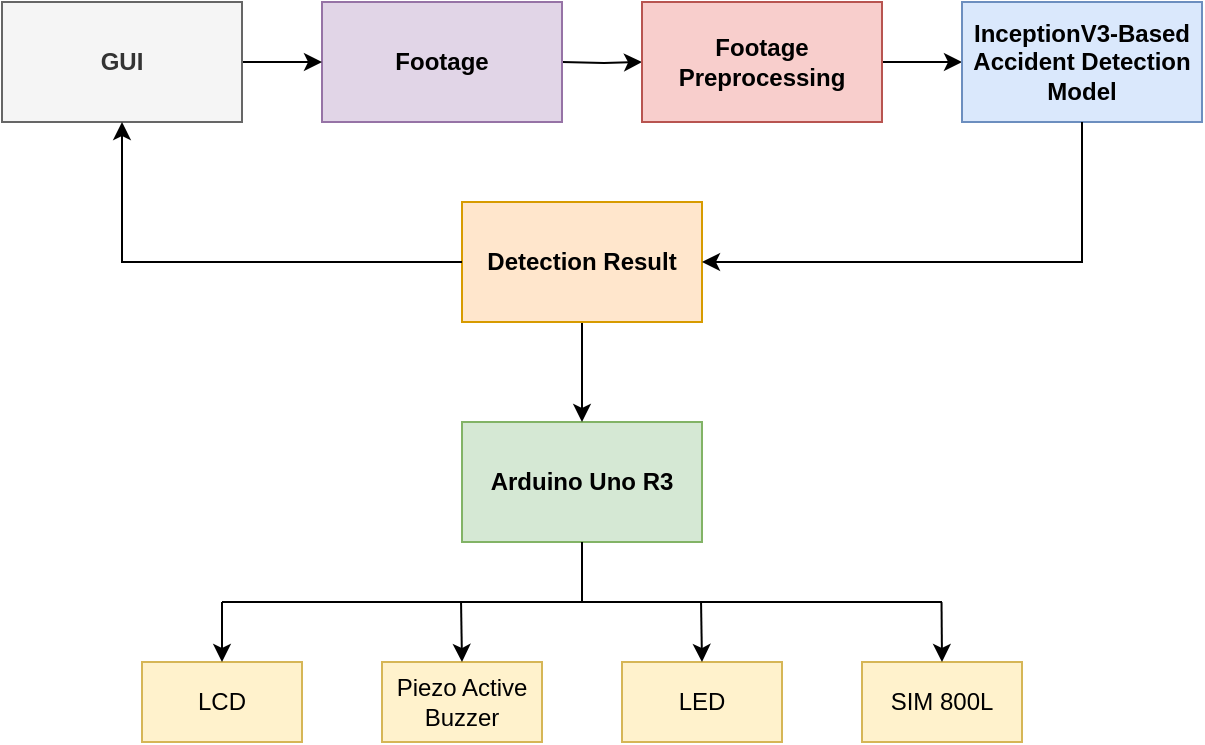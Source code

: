 <mxfile version="13.7.9" type="device" pages="4"><diagram id="K4Rs2fwvFe7my93OSjQM" name="Page-1"><mxGraphModel dx="1024" dy="584" grid="1" gridSize="10" guides="1" tooltips="1" connect="1" arrows="1" fold="1" page="1" pageScale="1" pageWidth="1700" pageHeight="1100" math="0" shadow="0"><root><mxCell id="0"/><mxCell id="1" parent="0"/><mxCell id="RygRAB6SyXhBL-p9TVsS-6" value="" style="edgeStyle=orthogonalEdgeStyle;rounded=0;orthogonalLoop=1;jettySize=auto;html=1;" parent="1" target="RygRAB6SyXhBL-p9TVsS-2" edge="1"><mxGeometry relative="1" as="geometry"><mxPoint x="280" y="190" as="sourcePoint"/></mxGeometry></mxCell><mxCell id="RygRAB6SyXhBL-p9TVsS-24" value="" style="edgeStyle=orthogonalEdgeStyle;rounded=0;orthogonalLoop=1;jettySize=auto;html=1;" parent="1" source="RygRAB6SyXhBL-p9TVsS-2" target="RygRAB6SyXhBL-p9TVsS-3" edge="1"><mxGeometry relative="1" as="geometry"/></mxCell><mxCell id="RygRAB6SyXhBL-p9TVsS-2" value="Footage Preprocessing" style="rounded=0;whiteSpace=wrap;html=1;fillColor=#f8cecc;strokeColor=#b85450;fontStyle=1" parent="1" vertex="1"><mxGeometry x="320" y="160" width="120" height="60" as="geometry"/></mxCell><mxCell id="RygRAB6SyXhBL-p9TVsS-3" value="InceptionV3-Based Accident Detection Model" style="rounded=0;whiteSpace=wrap;html=1;fillColor=#dae8fc;strokeColor=#6c8ebf;fontStyle=1" parent="1" vertex="1"><mxGeometry x="480" y="160" width="120" height="60" as="geometry"/></mxCell><mxCell id="RygRAB6SyXhBL-p9TVsS-7" value="&lt;b&gt;Arduino Uno R3&lt;/b&gt;" style="rounded=0;whiteSpace=wrap;html=1;fillColor=#d5e8d4;strokeColor=#82b366;" parent="1" vertex="1"><mxGeometry x="230" y="370" width="120" height="60" as="geometry"/></mxCell><mxCell id="RygRAB6SyXhBL-p9TVsS-9" value="LCD" style="rounded=0;whiteSpace=wrap;html=1;fillColor=#fff2cc;strokeColor=#d6b656;fontStyle=0" parent="1" vertex="1"><mxGeometry x="70" y="490" width="80" height="40" as="geometry"/></mxCell><mxCell id="RygRAB6SyXhBL-p9TVsS-10" value="Piezo Active Buzzer" style="rounded=0;whiteSpace=wrap;html=1;fillColor=#fff2cc;strokeColor=#d6b656;fontStyle=0" parent="1" vertex="1"><mxGeometry x="190" y="490" width="80" height="40" as="geometry"/></mxCell><mxCell id="RygRAB6SyXhBL-p9TVsS-11" value="LED" style="rounded=0;whiteSpace=wrap;html=1;fillColor=#fff2cc;strokeColor=#d6b656;fontStyle=0" parent="1" vertex="1"><mxGeometry x="310" y="490" width="80" height="40" as="geometry"/></mxCell><mxCell id="ImfXRUUp7JfQH5J0pMae-1" value="SIM 800L" style="rounded=0;whiteSpace=wrap;html=1;fillColor=#fff2cc;strokeColor=#d6b656;fontStyle=0" parent="1" vertex="1"><mxGeometry x="430" y="490" width="80" height="40" as="geometry"/></mxCell><mxCell id="VPQnBS9NkVvm37IwlZNx-1" value="Footage" style="rounded=0;whiteSpace=wrap;html=1;fillColor=#e1d5e7;strokeColor=#9673a6;fontStyle=1" parent="1" vertex="1"><mxGeometry x="160" y="160" width="120" height="60" as="geometry"/></mxCell><mxCell id="VPQnBS9NkVvm37IwlZNx-3" value="" style="edgeStyle=orthogonalEdgeStyle;rounded=0;orthogonalLoop=1;jettySize=auto;html=1;" parent="1" source="VPQnBS9NkVvm37IwlZNx-2" target="VPQnBS9NkVvm37IwlZNx-1" edge="1"><mxGeometry relative="1" as="geometry"/></mxCell><mxCell id="VPQnBS9NkVvm37IwlZNx-2" value="GUI" style="rounded=0;whiteSpace=wrap;html=1;fillColor=#f5f5f5;strokeColor=#666666;fontColor=#333333;fontStyle=1" parent="1" vertex="1"><mxGeometry y="160" width="120" height="60" as="geometry"/></mxCell><mxCell id="VPQnBS9NkVvm37IwlZNx-9" value="" style="edgeStyle=orthogonalEdgeStyle;rounded=0;orthogonalLoop=1;jettySize=auto;html=1;" parent="1" source="VPQnBS9NkVvm37IwlZNx-5" target="RygRAB6SyXhBL-p9TVsS-7" edge="1"><mxGeometry relative="1" as="geometry"/></mxCell><mxCell id="VPQnBS9NkVvm37IwlZNx-5" value="Detection Result" style="rounded=0;whiteSpace=wrap;html=1;fillColor=#ffe6cc;strokeColor=#d79b00;fontStyle=1" parent="1" vertex="1"><mxGeometry x="230" y="260" width="120" height="60" as="geometry"/></mxCell><mxCell id="VPQnBS9NkVvm37IwlZNx-7" value="" style="endArrow=classic;html=1;entryX=1;entryY=0.5;entryDx=0;entryDy=0;exitX=0.5;exitY=1;exitDx=0;exitDy=0;rounded=0;" parent="1" source="RygRAB6SyXhBL-p9TVsS-3" target="VPQnBS9NkVvm37IwlZNx-5" edge="1"><mxGeometry width="50" height="50" relative="1" as="geometry"><mxPoint x="430" y="180" as="sourcePoint"/><mxPoint x="480" y="130" as="targetPoint"/><Array as="points"><mxPoint x="540" y="290"/></Array></mxGeometry></mxCell><mxCell id="VPQnBS9NkVvm37IwlZNx-8" value="" style="endArrow=classic;html=1;entryX=0.5;entryY=1;entryDx=0;entryDy=0;exitX=0;exitY=0.5;exitDx=0;exitDy=0;rounded=0;" parent="1" source="VPQnBS9NkVvm37IwlZNx-5" target="VPQnBS9NkVvm37IwlZNx-2" edge="1"><mxGeometry width="50" height="50" relative="1" as="geometry"><mxPoint x="60" y="330" as="sourcePoint"/><mxPoint x="110" y="280" as="targetPoint"/><Array as="points"><mxPoint x="60" y="290"/></Array></mxGeometry></mxCell><mxCell id="VPQnBS9NkVvm37IwlZNx-10" value="" style="endArrow=none;html=1;" parent="1" edge="1"><mxGeometry width="50" height="50" relative="1" as="geometry"><mxPoint x="110" y="460" as="sourcePoint"/><mxPoint x="470" y="460" as="targetPoint"/></mxGeometry></mxCell><mxCell id="VPQnBS9NkVvm37IwlZNx-12" value="" style="endArrow=classic;html=1;entryX=0.5;entryY=0;entryDx=0;entryDy=0;" parent="1" target="RygRAB6SyXhBL-p9TVsS-9" edge="1"><mxGeometry width="50" height="50" relative="1" as="geometry"><mxPoint x="110" y="460" as="sourcePoint"/><mxPoint x="320" y="390" as="targetPoint"/></mxGeometry></mxCell><mxCell id="VPQnBS9NkVvm37IwlZNx-13" value="" style="endArrow=classic;html=1;entryX=0.5;entryY=0;entryDx=0;entryDy=0;" parent="1" target="RygRAB6SyXhBL-p9TVsS-10" edge="1"><mxGeometry width="50" height="50" relative="1" as="geometry"><mxPoint x="229.52" y="460" as="sourcePoint"/><mxPoint x="229.52" y="480" as="targetPoint"/></mxGeometry></mxCell><mxCell id="VPQnBS9NkVvm37IwlZNx-14" value="" style="endArrow=classic;html=1;entryX=0.5;entryY=0;entryDx=0;entryDy=0;" parent="1" target="RygRAB6SyXhBL-p9TVsS-11" edge="1"><mxGeometry width="50" height="50" relative="1" as="geometry"><mxPoint x="349.52" y="460" as="sourcePoint"/><mxPoint x="349.52" y="480" as="targetPoint"/></mxGeometry></mxCell><mxCell id="VPQnBS9NkVvm37IwlZNx-15" value="" style="endArrow=classic;html=1;entryX=0.5;entryY=0;entryDx=0;entryDy=0;" parent="1" target="ImfXRUUp7JfQH5J0pMae-1" edge="1"><mxGeometry width="50" height="50" relative="1" as="geometry"><mxPoint x="469.76" y="460" as="sourcePoint"/><mxPoint x="469.76" y="480" as="targetPoint"/></mxGeometry></mxCell><mxCell id="VPQnBS9NkVvm37IwlZNx-16" value="" style="endArrow=none;html=1;entryX=0.5;entryY=1;entryDx=0;entryDy=0;" parent="1" target="RygRAB6SyXhBL-p9TVsS-7" edge="1"><mxGeometry width="50" height="50" relative="1" as="geometry"><mxPoint x="290" y="460" as="sourcePoint"/><mxPoint x="320" y="390" as="targetPoint"/></mxGeometry></mxCell></root></mxGraphModel></diagram><diagram id="9tQ4091K1Kzkokc5Nue1" name="Page-2"><mxGraphModel dx="853" dy="487" grid="1" gridSize="10" guides="1" tooltips="1" connect="1" arrows="1" fold="1" page="1" pageScale="1" pageWidth="1700" pageHeight="1100" math="0" shadow="0"><root><mxCell id="nb6jdqEnTgUCovdzbtpH-0"/><mxCell id="nb6jdqEnTgUCovdzbtpH-1" parent="nb6jdqEnTgUCovdzbtpH-0"/><mxCell id="24OokdWItk9FPz-_rqdA-0" value="" style="rounded=0;whiteSpace=wrap;html=1;dashed=1;" vertex="1" parent="nb6jdqEnTgUCovdzbtpH-1"><mxGeometry x="195" y="340" width="365" height="190" as="geometry"/></mxCell><mxCell id="DCvUfIiXfsPJtFsjoHnj-0" value="" style="edgeStyle=orthogonalEdgeStyle;rounded=0;orthogonalLoop=1;jettySize=auto;html=1;" edge="1" target="DCvUfIiXfsPJtFsjoHnj-2" parent="nb6jdqEnTgUCovdzbtpH-1"><mxGeometry relative="1" as="geometry"><mxPoint x="500" y="170" as="sourcePoint"/></mxGeometry></mxCell><mxCell id="DCvUfIiXfsPJtFsjoHnj-1" value="" style="edgeStyle=orthogonalEdgeStyle;rounded=0;orthogonalLoop=1;jettySize=auto;html=1;" edge="1" source="DCvUfIiXfsPJtFsjoHnj-2" target="DCvUfIiXfsPJtFsjoHnj-3" parent="nb6jdqEnTgUCovdzbtpH-1"><mxGeometry relative="1" as="geometry"/></mxCell><mxCell id="DCvUfIiXfsPJtFsjoHnj-2" value="Footage Preprocessing" style="rounded=0;whiteSpace=wrap;html=1;fillColor=#f8cecc;strokeColor=#b85450;fontStyle=1" vertex="1" parent="nb6jdqEnTgUCovdzbtpH-1"><mxGeometry x="540" y="140" width="120" height="60" as="geometry"/></mxCell><mxCell id="DCvUfIiXfsPJtFsjoHnj-3" value="VGG19 Based Accident Detection Model&lt;br&gt;&lt;span style=&quot;font-weight: 400&quot;&gt;&lt;i&gt;ISO/IEC 9126&amp;nbsp;&lt;/i&gt;&lt;/span&gt;" style="rounded=0;whiteSpace=wrap;html=1;fillColor=#dae8fc;strokeColor=#6c8ebf;fontStyle=1" vertex="1" parent="nb6jdqEnTgUCovdzbtpH-1"><mxGeometry x="700" y="140" width="120" height="60" as="geometry"/></mxCell><mxCell id="Q82RxzP6OPZdhnPyJPrB-6" style="edgeStyle=orthogonalEdgeStyle;rounded=0;orthogonalLoop=1;jettySize=auto;html=1;exitX=0.5;exitY=1;exitDx=0;exitDy=0;endArrow=none;endFill=0;" edge="1" parent="nb6jdqEnTgUCovdzbtpH-1" source="DCvUfIiXfsPJtFsjoHnj-4"><mxGeometry relative="1" as="geometry"><mxPoint x="380" y="440" as="targetPoint"/></mxGeometry></mxCell><mxCell id="DCvUfIiXfsPJtFsjoHnj-4" value="&lt;b&gt;Arduino Uno R3&lt;/b&gt;&lt;br&gt;&lt;i&gt;&lt;span style=&quot;font-size: 11px&quot;&gt;IEEE Std 1012-1986&lt;/span&gt;&lt;br&gt;&lt;span style=&quot;font-size: 11px&quot;&gt;IPC-2221 Generic std for PCB design&lt;/span&gt;&lt;br&gt;&lt;span style=&quot;font-size: 11px&quot;&gt;USB 2.0 Specification Standard&lt;/span&gt;&lt;br&gt;&lt;/i&gt;" style="rounded=0;whiteSpace=wrap;html=1;fillColor=#d5e8d4;strokeColor=#82b366;" vertex="1" parent="nb6jdqEnTgUCovdzbtpH-1"><mxGeometry x="280" y="350" width="200" height="60" as="geometry"/></mxCell><mxCell id="DCvUfIiXfsPJtFsjoHnj-5" value="LCD" style="rounded=0;whiteSpace=wrap;html=1;fillColor=#fff2cc;strokeColor=#d6b656;fontStyle=0" vertex="1" parent="nb6jdqEnTgUCovdzbtpH-1"><mxGeometry x="220" y="470" width="80" height="40" as="geometry"/></mxCell><mxCell id="DCvUfIiXfsPJtFsjoHnj-6" value="Piezo Active Buzzer" style="rounded=0;whiteSpace=wrap;html=1;fillColor=#fff2cc;strokeColor=#d6b656;fontStyle=0" vertex="1" parent="nb6jdqEnTgUCovdzbtpH-1"><mxGeometry x="340" y="470" width="80" height="40" as="geometry"/></mxCell><mxCell id="DCvUfIiXfsPJtFsjoHnj-7" value="LED" style="rounded=0;whiteSpace=wrap;html=1;fillColor=#fff2cc;strokeColor=#d6b656;fontStyle=0" vertex="1" parent="nb6jdqEnTgUCovdzbtpH-1"><mxGeometry x="460" y="470" width="80" height="40" as="geometry"/></mxCell><mxCell id="DCvUfIiXfsPJtFsjoHnj-9" value="Footage" style="rounded=0;whiteSpace=wrap;html=1;fillColor=#e1d5e7;strokeColor=#9673a6;fontStyle=1" vertex="1" parent="nb6jdqEnTgUCovdzbtpH-1"><mxGeometry x="380" y="140" width="120" height="60" as="geometry"/></mxCell><mxCell id="DCvUfIiXfsPJtFsjoHnj-10" value="" style="edgeStyle=orthogonalEdgeStyle;rounded=0;orthogonalLoop=1;jettySize=auto;html=1;" edge="1" target="DCvUfIiXfsPJtFsjoHnj-9" parent="nb6jdqEnTgUCovdzbtpH-1"><mxGeometry relative="1" as="geometry"><mxPoint x="340" y="170" as="sourcePoint"/></mxGeometry></mxCell><mxCell id="DCvUfIiXfsPJtFsjoHnj-12" value="Detection Result" style="rounded=0;whiteSpace=wrap;html=1;fillColor=#ffe6cc;strokeColor=#d79b00;fontStyle=1" vertex="1" parent="nb6jdqEnTgUCovdzbtpH-1"><mxGeometry x="450" y="240" width="120" height="60" as="geometry"/></mxCell><mxCell id="DCvUfIiXfsPJtFsjoHnj-13" value="" style="endArrow=classic;html=1;entryX=1;entryY=0.5;entryDx=0;entryDy=0;exitX=0.5;exitY=1;exitDx=0;exitDy=0;rounded=0;" edge="1" source="DCvUfIiXfsPJtFsjoHnj-3" target="DCvUfIiXfsPJtFsjoHnj-12" parent="nb6jdqEnTgUCovdzbtpH-1"><mxGeometry width="50" height="50" relative="1" as="geometry"><mxPoint x="650" y="160" as="sourcePoint"/><mxPoint x="700" y="110" as="targetPoint"/><Array as="points"><mxPoint x="760" y="270"/></Array></mxGeometry></mxCell><mxCell id="DCvUfIiXfsPJtFsjoHnj-14" value="" style="endArrow=classic;html=1;entryX=0.5;entryY=1;entryDx=0;entryDy=0;exitX=0;exitY=0.5;exitDx=0;exitDy=0;rounded=0;" edge="1" source="DCvUfIiXfsPJtFsjoHnj-12" parent="nb6jdqEnTgUCovdzbtpH-1"><mxGeometry width="50" height="50" relative="1" as="geometry"><mxPoint x="280" y="310" as="sourcePoint"/><mxPoint x="280" y="200" as="targetPoint"/><Array as="points"><mxPoint x="280" y="270"/></Array></mxGeometry></mxCell><mxCell id="DCvUfIiXfsPJtFsjoHnj-15" value="" style="endArrow=none;html=1;" edge="1" parent="nb6jdqEnTgUCovdzbtpH-1"><mxGeometry width="50" height="50" relative="1" as="geometry"><mxPoint x="260" y="440" as="sourcePoint"/><mxPoint x="500" y="440" as="targetPoint"/></mxGeometry></mxCell><mxCell id="DCvUfIiXfsPJtFsjoHnj-16" value="" style="endArrow=classic;html=1;entryX=0.5;entryY=0;entryDx=0;entryDy=0;" edge="1" target="DCvUfIiXfsPJtFsjoHnj-5" parent="nb6jdqEnTgUCovdzbtpH-1"><mxGeometry width="50" height="50" relative="1" as="geometry"><mxPoint x="260" y="440" as="sourcePoint"/><mxPoint x="470" y="370" as="targetPoint"/></mxGeometry></mxCell><mxCell id="DCvUfIiXfsPJtFsjoHnj-17" value="" style="endArrow=classic;html=1;entryX=0.5;entryY=0;entryDx=0;entryDy=0;" edge="1" target="DCvUfIiXfsPJtFsjoHnj-6" parent="nb6jdqEnTgUCovdzbtpH-1"><mxGeometry width="50" height="50" relative="1" as="geometry"><mxPoint x="379.52" y="440" as="sourcePoint"/><mxPoint x="379.52" y="460" as="targetPoint"/></mxGeometry></mxCell><mxCell id="DCvUfIiXfsPJtFsjoHnj-18" value="" style="endArrow=classic;html=1;entryX=0.5;entryY=0;entryDx=0;entryDy=0;" edge="1" target="DCvUfIiXfsPJtFsjoHnj-7" parent="nb6jdqEnTgUCovdzbtpH-1"><mxGeometry width="50" height="50" relative="1" as="geometry"><mxPoint x="499.52" y="440" as="sourcePoint"/><mxPoint x="499.52" y="460" as="targetPoint"/></mxGeometry></mxCell><mxCell id="Q82RxzP6OPZdhnPyJPrB-0" value="&lt;b&gt;Twilio SMS API&lt;/b&gt;&lt;br&gt;&lt;i&gt;IEEE 802.11 std&lt;/i&gt;" style="rounded=0;whiteSpace=wrap;html=1;fillColor=#e1d5e7;strokeColor=#9673a6;" vertex="1" parent="nb6jdqEnTgUCovdzbtpH-1"><mxGeometry x="580" y="350" width="120" height="60" as="geometry"/></mxCell><mxCell id="Q82RxzP6OPZdhnPyJPrB-3" value="" style="endArrow=none;html=1;" edge="1" parent="nb6jdqEnTgUCovdzbtpH-1"><mxGeometry width="50" height="50" relative="1" as="geometry"><mxPoint x="510" y="330" as="sourcePoint"/><mxPoint x="510" y="300" as="targetPoint"/></mxGeometry></mxCell><mxCell id="Q82RxzP6OPZdhnPyJPrB-4" value="" style="endArrow=classic;html=1;entryX=0.5;entryY=0;entryDx=0;entryDy=0;rounded=0;" edge="1" parent="nb6jdqEnTgUCovdzbtpH-1" target="Q82RxzP6OPZdhnPyJPrB-0"><mxGeometry width="50" height="50" relative="1" as="geometry"><mxPoint x="510" y="330" as="sourcePoint"/><mxPoint x="560" y="280" as="targetPoint"/><Array as="points"><mxPoint x="640" y="330"/></Array></mxGeometry></mxCell><mxCell id="Q82RxzP6OPZdhnPyJPrB-5" value="" style="endArrow=classic;html=1;entryX=0.5;entryY=0;entryDx=0;entryDy=0;rounded=0;" edge="1" parent="nb6jdqEnTgUCovdzbtpH-1" target="DCvUfIiXfsPJtFsjoHnj-4"><mxGeometry width="50" height="50" relative="1" as="geometry"><mxPoint x="510" y="330" as="sourcePoint"/><mxPoint x="500" y="420" as="targetPoint"/><Array as="points"><mxPoint x="380" y="330"/></Array></mxGeometry></mxCell><mxCell id="24OokdWItk9FPz-_rqdA-1" value="&lt;i&gt;ISO 19062-1:2015 std&lt;/i&gt;" style="text;html=1;strokeColor=none;fillColor=none;align=center;verticalAlign=middle;whiteSpace=wrap;rounded=0;dashed=1;" vertex="1" parent="nb6jdqEnTgUCovdzbtpH-1"><mxGeometry x="195" y="350" width="90" height="20" as="geometry"/></mxCell><mxCell id="WHT-25jsiRPN2dC1vS-q-0" value="GUI&lt;br&gt;&lt;i style=&quot;font-weight: normal&quot;&gt;IEEE 802.11 Standard&lt;/i&gt;" style="rounded=0;whiteSpace=wrap;html=1;fillColor=#f5f5f5;strokeColor=#666666;fontColor=#333333;fontStyle=1" vertex="1" parent="nb6jdqEnTgUCovdzbtpH-1"><mxGeometry x="220" y="140" width="120" height="60" as="geometry"/></mxCell></root></mxGraphModel></diagram><diagram id="SFkrUunWCztWUjCLRcKv" name="Page-3"><mxGraphModel dx="853" dy="487" grid="1" gridSize="10" guides="1" tooltips="1" connect="1" arrows="1" fold="1" page="1" pageScale="1" pageWidth="1700" pageHeight="1100" math="0" shadow="0"><root><mxCell id="mFjhQXgUnePXZSi08f9O-0"/><mxCell id="mFjhQXgUnePXZSi08f9O-1" parent="mFjhQXgUnePXZSi08f9O-0"/><mxCell id="LmYdhV-PycNLfZh-C4uS-0" value="" style="rounded=0;whiteSpace=wrap;html=1;dashed=1;" vertex="1" parent="mFjhQXgUnePXZSi08f9O-1"><mxGeometry x="315" y="660" width="530" height="220" as="geometry"/></mxCell><mxCell id="LmYdhV-PycNLfZh-C4uS-1" value="&lt;i&gt;ISO 19062-1:2015 std&lt;/i&gt;" style="text;html=1;strokeColor=none;fillColor=none;align=center;verticalAlign=middle;whiteSpace=wrap;rounded=0;dashed=1;" vertex="1" parent="mFjhQXgUnePXZSi08f9O-1"><mxGeometry x="315" y="670" width="135" height="20" as="geometry"/></mxCell><mxCell id="Sry_Ytkjux2K4adN6882-0" value="" style="edgeStyle=orthogonalEdgeStyle;rounded=0;orthogonalLoop=1;jettySize=auto;html=1;" edge="1" target="Sry_Ytkjux2K4adN6882-2" parent="mFjhQXgUnePXZSi08f9O-1"><mxGeometry relative="1" as="geometry"><mxPoint x="570" y="510" as="sourcePoint"/></mxGeometry></mxCell><mxCell id="Sry_Ytkjux2K4adN6882-1" value="" style="edgeStyle=orthogonalEdgeStyle;rounded=0;orthogonalLoop=1;jettySize=auto;html=1;" edge="1" source="Sry_Ytkjux2K4adN6882-2" target="Sry_Ytkjux2K4adN6882-3" parent="mFjhQXgUnePXZSi08f9O-1"><mxGeometry relative="1" as="geometry"/></mxCell><mxCell id="Sry_Ytkjux2K4adN6882-2" value="Footage Preprocessing" style="rounded=0;whiteSpace=wrap;html=1;fillColor=#f8cecc;strokeColor=#b85450;fontStyle=1" vertex="1" parent="mFjhQXgUnePXZSi08f9O-1"><mxGeometry x="610" y="480" width="120" height="60" as="geometry"/></mxCell><mxCell id="Sry_Ytkjux2K4adN6882-3" value="InceptionV3-Based Accident Detection Model&lt;br&gt;&lt;i style=&quot;font-weight: 400&quot;&gt;ISO/IEC 9126&amp;nbsp;&lt;/i&gt;" style="rounded=0;whiteSpace=wrap;html=1;fillColor=#dae8fc;strokeColor=#6c8ebf;fontStyle=1" vertex="1" parent="mFjhQXgUnePXZSi08f9O-1"><mxGeometry x="770" y="480" width="120" height="60" as="geometry"/></mxCell><mxCell id="Sry_Ytkjux2K4adN6882-5" value="LCD" style="rounded=0;whiteSpace=wrap;html=1;fillColor=#fff2cc;strokeColor=#d6b656;fontStyle=0" vertex="1" parent="mFjhQXgUnePXZSi08f9O-1"><mxGeometry x="360" y="810" width="80" height="40" as="geometry"/></mxCell><mxCell id="Sry_Ytkjux2K4adN6882-6" value="Piezo Active Buzzer" style="rounded=0;whiteSpace=wrap;html=1;fillColor=#fff2cc;strokeColor=#d6b656;fontStyle=0" vertex="1" parent="mFjhQXgUnePXZSi08f9O-1"><mxGeometry x="480" y="810" width="80" height="40" as="geometry"/></mxCell><mxCell id="Sry_Ytkjux2K4adN6882-7" value="LED" style="rounded=0;whiteSpace=wrap;html=1;fillColor=#fff2cc;strokeColor=#d6b656;fontStyle=0" vertex="1" parent="mFjhQXgUnePXZSi08f9O-1"><mxGeometry x="600" y="810" width="80" height="40" as="geometry"/></mxCell><mxCell id="Sry_Ytkjux2K4adN6882-8" value="SIM 800L&lt;i style=&quot;font-size: 11px&quot;&gt;&lt;br&gt;ETSI GSM standard&amp;nbsp;&lt;/i&gt;" style="rounded=0;whiteSpace=wrap;html=1;fillColor=#fff2cc;strokeColor=#d6b656;fontStyle=0" vertex="1" parent="mFjhQXgUnePXZSi08f9O-1"><mxGeometry x="700" y="810" width="120" height="40" as="geometry"/></mxCell><mxCell id="Sry_Ytkjux2K4adN6882-9" value="Footage" style="rounded=0;whiteSpace=wrap;html=1;fillColor=#e1d5e7;strokeColor=#9673a6;fontStyle=1" vertex="1" parent="mFjhQXgUnePXZSi08f9O-1"><mxGeometry x="450" y="480" width="120" height="60" as="geometry"/></mxCell><mxCell id="Sry_Ytkjux2K4adN6882-10" value="" style="edgeStyle=orthogonalEdgeStyle;rounded=0;orthogonalLoop=1;jettySize=auto;html=1;" edge="1" source="Sry_Ytkjux2K4adN6882-21" target="Sry_Ytkjux2K4adN6882-9" parent="mFjhQXgUnePXZSi08f9O-1"><mxGeometry relative="1" as="geometry"/></mxCell><mxCell id="Sry_Ytkjux2K4adN6882-11" value="" style="edgeStyle=orthogonalEdgeStyle;rounded=0;orthogonalLoop=1;jettySize=auto;html=1;" edge="1" source="Sry_Ytkjux2K4adN6882-12" parent="mFjhQXgUnePXZSi08f9O-1"><mxGeometry relative="1" as="geometry"><mxPoint x="580" y="690" as="targetPoint"/></mxGeometry></mxCell><mxCell id="Sry_Ytkjux2K4adN6882-12" value="Detection Result" style="rounded=0;whiteSpace=wrap;html=1;fillColor=#ffe6cc;strokeColor=#d79b00;fontStyle=1" vertex="1" parent="mFjhQXgUnePXZSi08f9O-1"><mxGeometry x="520" y="580" width="120" height="60" as="geometry"/></mxCell><mxCell id="Sry_Ytkjux2K4adN6882-13" value="" style="endArrow=classic;html=1;entryX=1;entryY=0.5;entryDx=0;entryDy=0;exitX=0.5;exitY=1;exitDx=0;exitDy=0;rounded=0;" edge="1" source="Sry_Ytkjux2K4adN6882-3" target="Sry_Ytkjux2K4adN6882-12" parent="mFjhQXgUnePXZSi08f9O-1"><mxGeometry width="50" height="50" relative="1" as="geometry"><mxPoint x="720" y="500" as="sourcePoint"/><mxPoint x="770" y="450" as="targetPoint"/><Array as="points"><mxPoint x="830" y="610"/></Array></mxGeometry></mxCell><mxCell id="Sry_Ytkjux2K4adN6882-14" value="" style="endArrow=classic;html=1;entryX=0.5;entryY=1;entryDx=0;entryDy=0;exitX=0;exitY=0.5;exitDx=0;exitDy=0;rounded=0;" edge="1" source="Sry_Ytkjux2K4adN6882-12" target="Sry_Ytkjux2K4adN6882-21" parent="mFjhQXgUnePXZSi08f9O-1"><mxGeometry width="50" height="50" relative="1" as="geometry"><mxPoint x="350" y="650" as="sourcePoint"/><mxPoint x="400" y="600" as="targetPoint"/><Array as="points"><mxPoint x="350" y="610"/></Array></mxGeometry></mxCell><mxCell id="Sry_Ytkjux2K4adN6882-15" value="" style="endArrow=none;html=1;" edge="1" parent="mFjhQXgUnePXZSi08f9O-1"><mxGeometry width="50" height="50" relative="1" as="geometry"><mxPoint x="400" y="780" as="sourcePoint"/><mxPoint x="760" y="780" as="targetPoint"/></mxGeometry></mxCell><mxCell id="Sry_Ytkjux2K4adN6882-16" value="" style="endArrow=classic;html=1;entryX=0.5;entryY=0;entryDx=0;entryDy=0;" edge="1" target="Sry_Ytkjux2K4adN6882-5" parent="mFjhQXgUnePXZSi08f9O-1"><mxGeometry width="50" height="50" relative="1" as="geometry"><mxPoint x="400" y="780" as="sourcePoint"/><mxPoint x="610" y="710" as="targetPoint"/></mxGeometry></mxCell><mxCell id="Sry_Ytkjux2K4adN6882-17" value="" style="endArrow=classic;html=1;entryX=0.5;entryY=0;entryDx=0;entryDy=0;" edge="1" target="Sry_Ytkjux2K4adN6882-6" parent="mFjhQXgUnePXZSi08f9O-1"><mxGeometry width="50" height="50" relative="1" as="geometry"><mxPoint x="519.52" y="780" as="sourcePoint"/><mxPoint x="519.52" y="800" as="targetPoint"/></mxGeometry></mxCell><mxCell id="Sry_Ytkjux2K4adN6882-18" value="" style="endArrow=classic;html=1;entryX=0.5;entryY=0;entryDx=0;entryDy=0;" edge="1" target="Sry_Ytkjux2K4adN6882-7" parent="mFjhQXgUnePXZSi08f9O-1"><mxGeometry width="50" height="50" relative="1" as="geometry"><mxPoint x="639.52" y="780" as="sourcePoint"/><mxPoint x="639.52" y="800" as="targetPoint"/></mxGeometry></mxCell><mxCell id="Sry_Ytkjux2K4adN6882-19" value="" style="endArrow=classic;html=1;entryX=0.5;entryY=0;entryDx=0;entryDy=0;" edge="1" target="Sry_Ytkjux2K4adN6882-8" parent="mFjhQXgUnePXZSi08f9O-1"><mxGeometry width="50" height="50" relative="1" as="geometry"><mxPoint x="759.76" y="780" as="sourcePoint"/><mxPoint x="759.76" y="800" as="targetPoint"/></mxGeometry></mxCell><mxCell id="Sry_Ytkjux2K4adN6882-20" value="" style="endArrow=none;html=1;entryX=0.5;entryY=1;entryDx=0;entryDy=0;" edge="1" parent="mFjhQXgUnePXZSi08f9O-1"><mxGeometry width="50" height="50" relative="1" as="geometry"><mxPoint x="580" y="780" as="sourcePoint"/><mxPoint x="580" y="750" as="targetPoint"/></mxGeometry></mxCell><mxCell id="Sry_Ytkjux2K4adN6882-21" value="GUI&lt;br&gt;&lt;i style=&quot;font-weight: normal&quot;&gt;IEEE 802.11 Standard&lt;/i&gt;" style="rounded=0;whiteSpace=wrap;html=1;fillColor=#f5f5f5;strokeColor=#666666;fontColor=#333333;fontStyle=1" vertex="1" parent="mFjhQXgUnePXZSi08f9O-1"><mxGeometry x="290" y="480" width="120" height="60" as="geometry"/></mxCell><mxCell id="e7_CtE0WYjJSbwcZgMb7-0" value="&lt;b&gt;Arduino Uno R3&lt;/b&gt;&lt;br&gt;&lt;i&gt;&lt;span style=&quot;font-size: 11px&quot;&gt;IEEE Std 1012-1986&lt;/span&gt;&lt;br&gt;&lt;span style=&quot;font-size: 11px&quot;&gt;IPC-2221 Generic std for PCB design&lt;/span&gt;&lt;br&gt;&lt;span style=&quot;font-size: 11px&quot;&gt;USB 2.0 Specification Standard&lt;/span&gt;&lt;br&gt;&lt;/i&gt;" style="rounded=0;whiteSpace=wrap;html=1;fillColor=#d5e8d4;strokeColor=#82b366;" vertex="1" parent="mFjhQXgUnePXZSi08f9O-1"><mxGeometry x="480" y="690" width="200" height="60" as="geometry"/></mxCell></root></mxGraphModel></diagram><diagram id="SYYpWRkmAGcVTP4lG7zL" name="Page-4"><mxGraphModel dx="1024" dy="584" grid="1" gridSize="10" guides="1" tooltips="1" connect="1" arrows="1" fold="1" page="1" pageScale="1" pageWidth="1700" pageHeight="1100" math="0" shadow="0"><root><mxCell id="85EksBjS5hJWYHo88Tg4-0"/><mxCell id="85EksBjS5hJWYHo88Tg4-1" parent="85EksBjS5hJWYHo88Tg4-0"/><mxCell id="tuMiuKJULjKr7hm43FRc-0" value="" style="rounded=0;whiteSpace=wrap;html=1;dashed=1;" vertex="1" parent="85EksBjS5hJWYHo88Tg4-1"><mxGeometry x="315" y="660" width="530" height="220" as="geometry"/></mxCell><mxCell id="tuMiuKJULjKr7hm43FRc-1" value="&lt;i&gt;ISO 19062-1:2015 std&lt;/i&gt;" style="text;html=1;strokeColor=none;fillColor=none;align=center;verticalAlign=middle;whiteSpace=wrap;rounded=0;dashed=1;" vertex="1" parent="85EksBjS5hJWYHo88Tg4-1"><mxGeometry x="315" y="670" width="135" height="20" as="geometry"/></mxCell><mxCell id="tuMiuKJULjKr7hm43FRc-2" value="" style="edgeStyle=orthogonalEdgeStyle;rounded=0;orthogonalLoop=1;jettySize=auto;html=1;" edge="1" parent="85EksBjS5hJWYHo88Tg4-1" target="tuMiuKJULjKr7hm43FRc-4"><mxGeometry relative="1" as="geometry"><mxPoint x="570" y="510.0" as="sourcePoint"/></mxGeometry></mxCell><mxCell id="tuMiuKJULjKr7hm43FRc-3" value="" style="edgeStyle=orthogonalEdgeStyle;rounded=0;orthogonalLoop=1;jettySize=auto;html=1;" edge="1" parent="85EksBjS5hJWYHo88Tg4-1" source="tuMiuKJULjKr7hm43FRc-4" target="tuMiuKJULjKr7hm43FRc-5"><mxGeometry relative="1" as="geometry"/></mxCell><mxCell id="tuMiuKJULjKr7hm43FRc-4" value="Footage Preprocessing" style="rounded=0;whiteSpace=wrap;html=1;fillColor=#f8cecc;strokeColor=#b85450;fontStyle=1" vertex="1" parent="85EksBjS5hJWYHo88Tg4-1"><mxGeometry x="610" y="480" width="120" height="60" as="geometry"/></mxCell><mxCell id="tuMiuKJULjKr7hm43FRc-5" value="ResNet152V2-Based Accident Detection Model&lt;br&gt;&lt;i style=&quot;font-weight: 400&quot;&gt;ISO/IEC 9126&amp;nbsp;&lt;/i&gt;" style="rounded=0;whiteSpace=wrap;html=1;fillColor=#dae8fc;strokeColor=#6c8ebf;fontStyle=1" vertex="1" parent="85EksBjS5hJWYHo88Tg4-1"><mxGeometry x="770" y="480" width="120" height="60" as="geometry"/></mxCell><mxCell id="tuMiuKJULjKr7hm43FRc-6" value="LCD" style="rounded=0;whiteSpace=wrap;html=1;fillColor=#fff2cc;strokeColor=#d6b656;fontStyle=0" vertex="1" parent="85EksBjS5hJWYHo88Tg4-1"><mxGeometry x="360" y="810" width="80" height="40" as="geometry"/></mxCell><mxCell id="tuMiuKJULjKr7hm43FRc-7" value="Piezo Active Buzzer" style="rounded=0;whiteSpace=wrap;html=1;fillColor=#fff2cc;strokeColor=#d6b656;fontStyle=0" vertex="1" parent="85EksBjS5hJWYHo88Tg4-1"><mxGeometry x="480" y="810" width="80" height="40" as="geometry"/></mxCell><mxCell id="tuMiuKJULjKr7hm43FRc-8" value="LED" style="rounded=0;whiteSpace=wrap;html=1;fillColor=#fff2cc;strokeColor=#d6b656;fontStyle=0" vertex="1" parent="85EksBjS5hJWYHo88Tg4-1"><mxGeometry x="600" y="810" width="80" height="40" as="geometry"/></mxCell><mxCell id="tuMiuKJULjKr7hm43FRc-9" value="SIM 800L&lt;i style=&quot;font-size: 11px&quot;&gt;&lt;br&gt;ETSI GSM standard&amp;nbsp;&lt;/i&gt;" style="rounded=0;whiteSpace=wrap;html=1;fillColor=#fff2cc;strokeColor=#d6b656;fontStyle=0" vertex="1" parent="85EksBjS5hJWYHo88Tg4-1"><mxGeometry x="700" y="810" width="120" height="40" as="geometry"/></mxCell><mxCell id="tuMiuKJULjKr7hm43FRc-10" value="Footage" style="rounded=0;whiteSpace=wrap;html=1;fillColor=#e1d5e7;strokeColor=#9673a6;fontStyle=1" vertex="1" parent="85EksBjS5hJWYHo88Tg4-1"><mxGeometry x="450" y="480" width="120" height="60" as="geometry"/></mxCell><mxCell id="tuMiuKJULjKr7hm43FRc-11" value="" style="edgeStyle=orthogonalEdgeStyle;rounded=0;orthogonalLoop=1;jettySize=auto;html=1;" edge="1" parent="85EksBjS5hJWYHo88Tg4-1" source="tuMiuKJULjKr7hm43FRc-22" target="tuMiuKJULjKr7hm43FRc-10"><mxGeometry relative="1" as="geometry"/></mxCell><mxCell id="tuMiuKJULjKr7hm43FRc-12" value="" style="edgeStyle=orthogonalEdgeStyle;rounded=0;orthogonalLoop=1;jettySize=auto;html=1;" edge="1" parent="85EksBjS5hJWYHo88Tg4-1" source="tuMiuKJULjKr7hm43FRc-13"><mxGeometry relative="1" as="geometry"><mxPoint x="580" y="690" as="targetPoint"/></mxGeometry></mxCell><mxCell id="tuMiuKJULjKr7hm43FRc-13" value="Detection Result" style="rounded=0;whiteSpace=wrap;html=1;fillColor=#ffe6cc;strokeColor=#d79b00;fontStyle=1" vertex="1" parent="85EksBjS5hJWYHo88Tg4-1"><mxGeometry x="520" y="580" width="120" height="60" as="geometry"/></mxCell><mxCell id="tuMiuKJULjKr7hm43FRc-14" value="" style="endArrow=classic;html=1;entryX=1;entryY=0.5;entryDx=0;entryDy=0;exitX=0.5;exitY=1;exitDx=0;exitDy=0;rounded=0;" edge="1" parent="85EksBjS5hJWYHo88Tg4-1" source="tuMiuKJULjKr7hm43FRc-5" target="tuMiuKJULjKr7hm43FRc-13"><mxGeometry width="50" height="50" relative="1" as="geometry"><mxPoint x="720" y="500" as="sourcePoint"/><mxPoint x="770" y="450" as="targetPoint"/><Array as="points"><mxPoint x="830" y="610"/></Array></mxGeometry></mxCell><mxCell id="tuMiuKJULjKr7hm43FRc-15" value="" style="endArrow=classic;html=1;entryX=0.5;entryY=1;entryDx=0;entryDy=0;exitX=0;exitY=0.5;exitDx=0;exitDy=0;rounded=0;" edge="1" parent="85EksBjS5hJWYHo88Tg4-1" source="tuMiuKJULjKr7hm43FRc-13" target="tuMiuKJULjKr7hm43FRc-22"><mxGeometry width="50" height="50" relative="1" as="geometry"><mxPoint x="350" y="650" as="sourcePoint"/><mxPoint x="400" y="600" as="targetPoint"/><Array as="points"><mxPoint x="350" y="610"/></Array></mxGeometry></mxCell><mxCell id="tuMiuKJULjKr7hm43FRc-16" value="" style="endArrow=none;html=1;" edge="1" parent="85EksBjS5hJWYHo88Tg4-1"><mxGeometry width="50" height="50" relative="1" as="geometry"><mxPoint x="400" y="780" as="sourcePoint"/><mxPoint x="760" y="780" as="targetPoint"/></mxGeometry></mxCell><mxCell id="tuMiuKJULjKr7hm43FRc-17" value="" style="endArrow=classic;html=1;entryX=0.5;entryY=0;entryDx=0;entryDy=0;" edge="1" parent="85EksBjS5hJWYHo88Tg4-1" target="tuMiuKJULjKr7hm43FRc-6"><mxGeometry width="50" height="50" relative="1" as="geometry"><mxPoint x="400" y="780" as="sourcePoint"/><mxPoint x="610" y="710" as="targetPoint"/></mxGeometry></mxCell><mxCell id="tuMiuKJULjKr7hm43FRc-18" value="" style="endArrow=classic;html=1;entryX=0.5;entryY=0;entryDx=0;entryDy=0;" edge="1" parent="85EksBjS5hJWYHo88Tg4-1" target="tuMiuKJULjKr7hm43FRc-7"><mxGeometry width="50" height="50" relative="1" as="geometry"><mxPoint x="519.52" y="780" as="sourcePoint"/><mxPoint x="519.52" y="800" as="targetPoint"/></mxGeometry></mxCell><mxCell id="tuMiuKJULjKr7hm43FRc-19" value="" style="endArrow=classic;html=1;entryX=0.5;entryY=0;entryDx=0;entryDy=0;" edge="1" parent="85EksBjS5hJWYHo88Tg4-1" target="tuMiuKJULjKr7hm43FRc-8"><mxGeometry width="50" height="50" relative="1" as="geometry"><mxPoint x="639.52" y="780" as="sourcePoint"/><mxPoint x="639.52" y="800" as="targetPoint"/></mxGeometry></mxCell><mxCell id="tuMiuKJULjKr7hm43FRc-20" value="" style="endArrow=classic;html=1;entryX=0.5;entryY=0;entryDx=0;entryDy=0;" edge="1" parent="85EksBjS5hJWYHo88Tg4-1" target="tuMiuKJULjKr7hm43FRc-9"><mxGeometry width="50" height="50" relative="1" as="geometry"><mxPoint x="759.76" y="780" as="sourcePoint"/><mxPoint x="759.76" y="800" as="targetPoint"/></mxGeometry></mxCell><mxCell id="tuMiuKJULjKr7hm43FRc-21" value="" style="endArrow=none;html=1;entryX=0.5;entryY=1;entryDx=0;entryDy=0;" edge="1" parent="85EksBjS5hJWYHo88Tg4-1"><mxGeometry width="50" height="50" relative="1" as="geometry"><mxPoint x="580" y="780" as="sourcePoint"/><mxPoint x="580" y="750" as="targetPoint"/></mxGeometry></mxCell><mxCell id="tuMiuKJULjKr7hm43FRc-22" value="GUI&lt;br&gt;&lt;i style=&quot;font-weight: normal&quot;&gt;IEEE 802.11 Standard&lt;/i&gt;" style="rounded=0;whiteSpace=wrap;html=1;fillColor=#f5f5f5;strokeColor=#666666;fontColor=#333333;fontStyle=1" vertex="1" parent="85EksBjS5hJWYHo88Tg4-1"><mxGeometry x="290" y="480" width="120" height="60" as="geometry"/></mxCell><mxCell id="tuMiuKJULjKr7hm43FRc-23" value="&lt;b&gt;Arduino Uno R3&lt;/b&gt;&lt;br&gt;&lt;i&gt;&lt;span style=&quot;font-size: 11px&quot;&gt;IEEE Std 1012-1986&lt;/span&gt;&lt;br&gt;&lt;span style=&quot;font-size: 11px&quot;&gt;IPC-2221 Generic std for PCB design&lt;/span&gt;&lt;br&gt;&lt;span style=&quot;font-size: 11px&quot;&gt;USB 2.0 Specification Standard&lt;/span&gt;&lt;br&gt;&lt;/i&gt;" style="rounded=0;whiteSpace=wrap;html=1;fillColor=#d5e8d4;strokeColor=#82b366;" vertex="1" parent="85EksBjS5hJWYHo88Tg4-1"><mxGeometry x="480" y="690" width="200" height="60" as="geometry"/></mxCell></root></mxGraphModel></diagram></mxfile>